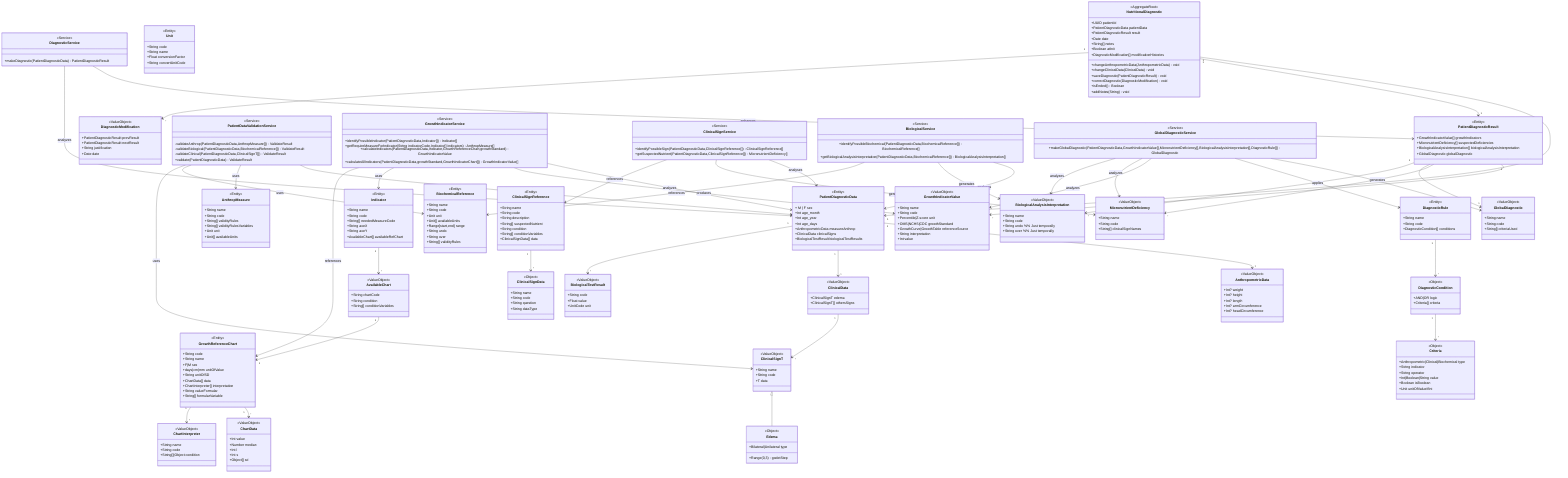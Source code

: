 classDiagram 
 %% Aggregate Root 
 class NutritionalDiagnostic {
    <<AggregateRoot>>
    +UUID patientId
    +PatientDiagnosticData patientData
    +PatientDiagnosticResult result
    +Date date
    +String[] notes
    +Boolean atInit
    +DiagnosticModification[] modificationHistories
    +changeAnthropometricData(AnthropometricData) void
    +changeClinicalData(ClinicalData) void
    +saveDiagnostic(PatientDiagnosticResult) void
    +correctDiagnostic(DiagnosticModification) void
    +isEnded() Boolean
    +addNotes(String) void 
 }
 %% Entities
 class PatientDiagnosticData {
    <<Entity>>
    + M | F sex
    +Int age_month
    +Int age_year
    +Int age_days
    +AnthropometricData measureAnthrop
    +ClinicalData clinicalSigns
    +BiologicalTestResult biologicalTestResults 
 }
 class PatientDiagnosticResult {
    <<Entity>>
    +GrowthIndicatorValue[] growthIndicators
    +MicronutrientDeficiency[] suspectedDeficiencies
    +BiologicalAnalysisInterpretation[] biologicalAnalysisInterpretation
    +GlobalDiagnostic globalDiagnostic
 }
 %% Value Object 
 class AnthropometricData {
    <<ValueObject>>
    +Int? weight
    +Int? height
    +Int? length
    +Int? armCircumference 
    +Int? headCircumference
 }
 class ClinicalData {
    <<ValueObject>>
    +ClinicalSignT edema
    +ClinicalSignT[] othersSigns
 }
 class ClinicalSignT{
    <<ValueObject>>
    +String name
    +String code 
    +T data
 }
 class Edema {
    <<Object>>
    +Bilateral|Unilateral type
    +Range(0,3) godetStep
 }
 class BiologicalTestResult {
    <<ValueObject>>
    +String code 
    +Float value
    +UnitCode unit
 }

 class GrowthIndicatorValue {
    <<ValueObject>>
    +String name
    +String code
    +Percentile|Z-score unit
    +OMS|NCHS|CDC growthStandard
    +GrowthCurve|GrowthTable referenceSource
    +String interpretation
    +Int value
 }
 class MicronutrientDeficiency {
    <<ValueObject>>
    +String name
    +String code
    +String[] clinicalSignNames
 }
class BiologicalAnalysisInterpretation {
    <<ValueObject>>
    +String name
    +String code
    +String undo %% Just temporally
    +String over %% Just temporally
}
class GlobalDiagnostic{
    <<ValueObject>>
    +String name
    +String code
    +String[] criteriaUsed
}
class DiagnosticModification {
  <<ValueObject>>
  +PatientDiagnosticResult prevResult
  +PatientDiagnosticResult nextResult
  +String justification
  +Date date
}

%% Reference Data Models
class GrowthReferenceChart {
    <<Entity>>
    +String code 
    +String name
    +F|M sex
   +days|cm|mm unitOfValue
    +String unitOfSD
    +ChartData[] data
    +ChartInterpreter[] interpretation
    +String valueFormular
    +String[] formularVariable

}
class ChartData {
    <<ValueObject>>
    +Int value
    +Number median
    +Int l
    +Int s
    +Object[] sd
  
}
class Indicator {
    <<Entity>>
    +String name
    +String code 
    +String[] neededMeasureCode
    +String axeX
    +String axeY
    +AvailableChart[] availableRefChart
}
class AvailableChart {
   <<ValueObject>>
   +String chartCode 
   +String condition
   +String[] conditionVariables
}
class ChartInterpreter {
    <<ValueObject>>
    +String name
    +String code
    +String[]|Object condition
}
class AnthropMeasure {
<<Entity>>
 +String name
 +String code 
 +String[] validityRules
 +String[] validityRulesVariables
 +Unit unit
 +Unit[] availableUnits 
}
class ClinicalSignReference {
   <<Entity>>
   +String name
   +String code
   +String description
   +String[] suspectedNutrient
   +String condition
   +String[] conditionVariables
   +ClinicalSignData[] data
}

class ClinicalSignData {
   <<Object>>
   +String name
   +String code
   +String question
   +String dataType
}

class DiagnosticRule{
   <<Entity>>
   +String name
   +String code
   +DiagnosticCondition[] conditions
}
class DiagnosticCondition {
   <<Object>>
   +AND|OR logic
   +Criteria[] criteria
}
class Criteria {
   <<Object>>
   +Anthropometric|Clinical|Biochemical type
   +String indicator
   +String operator
   +Int|Boolean|String value
   +Boolean isBoolean
   +Unit unitOfValueIfInt
}
%%  je suis entrains d'opter pour l'autre maniere de faire avec des condition sous forme de string 
class BiochemicalReference {
   <<Entity>>
   +String name
   +String code
   +Unit unit
   +Unit[] availableUnits
   +Range[start,end] range
   +String undo
   +String over
   +String[] validityRules
}
%% /**
%%  * Cette entitie en vrai a besoins d'un ajustement puisque les donnes biochimique on des plages differentes pour l'age et le sex donc je dois creer une condition dans un value object et cette value object
%%  * poura contenir la conditon , la plage , et les bornes de la pages doivent etre marquer pour bien differencier le plus/moin unique .
%%  */
class Unit {
<<Entity>>
+String code
+String name 
+Float conversionFactor
+String convertUnitCode
}
 %% Services
class PatientDataValidationService {
   <<Service>>
   -validateAnthrop(PatientDiagnosticData,AnthropMeasure[]) ValidateResult
   -validateBiological(PatientDiagnosticData,BiochemicalReference[]) ValidateResult
   -validateClinical(PatientDiagnosticData,ClinicalSignT[]) ValidateResult
   +validate(PatientDiagnosticData) ValidateResult 
}
class GrowthIndicatorService{
   <<Service>>
   +identifyPossibleIndicator(PatientDiagnosticData,Indicator[]) Indicator[]
   +getRequireMeasureForIndicator(String indicatorCode,Indicator[] indicators) AnthropMeasure[]
   +calculateIndicators(PatientDiagnosticData,Indicator,GrowthReferenceChart,growthStandard) GrowthIndicatorValue
   +calculateAllIndicators(PatientDiagnosticData,growthStandard,GrowthIndicatorChart[]) GrowthIndicatorValue[]
}
class ClinicalSignService {
   <<Service>>
   +identifyPossibleSign(PatientDiagnosticData,ClinicalSignReference[]) ClinicalSignReference[]
   +getSuspectedNutrient(PatientDiagnosticData,ClinicalSignReference[]) MicronutrientDeficiency[]
}
class BiologicalService {
   <<Service>>
   +identifyPossibleBiochemical(PatientDiagnosticData,BiochemicalReference[]) BiochemicalReference[]
   +getBiologicalAnalysisInterpretation(PatientDiagnosticData,BiochemicalReference[]) BiologicalAnalysisInterpretation[]
}
class GlobalDiagnosticService {
   <<Service>>
   +makeGlobalDiagnostic(PatientDiagnosticData,GrowthIndicatorValue[],MicronutrientDeficiency[],BiologicalAnalysisInterpretation[],DiagnosticRule[]) GlobalDiagnostic

   }
class DiagnosticService {
  <<Service>>
  +makeDiagnostic(PatientDiagnosticData) PatientDiagnosticResult
}
%% Relationships
   %% AggregateRoot
   NutritionalDiagnostic "1"--> "1" PatientDiagnosticData
   NutritionalDiagnostic "1" --> "1" PatientDiagnosticResult
   NutritionalDiagnostic "1" --> "*" DiagnosticModification
   
   %% Entities
   PatientDiagnosticData "1" --> "1" AnthropometricData
   PatientDiagnosticData "1" --> "1" ClinicalData
   PatientDiagnosticData "1" --> "*" BiologicalTestResult

   ClinicalData "1" --> "*" ClinicalSignT
   ClinicalSignT <|-- Edema

   PatientDiagnosticResult "1" --> "*" GrowthIndicatorValue
   PatientDiagnosticResult "1" --> "*" MicronutrientDeficiency
   PatientDiagnosticResult "1" --> "1" GlobalDiagnostic
   PatientDiagnosticResult "1" --> "*" BiologicalAnalysisInterpretation

   GrowthReferenceChart "1" --> "*" ChartData
   GrowthReferenceChart "1" --> "*" ChartInterpreter
   AvailableChart "1" --> "1" GrowthReferenceChart
   Indicator "1" --> "*" AvailableChart
   ClinicalSignReference "1" --> "*" ClinicalSignData 
   DiagnosticRule "1" --> "*" DiagnosticCondition
   DiagnosticCondition "1" --> "*" Criteria

   %% Services 
   PatientDataValidationService --> PatientDiagnosticData: validates
   PatientDataValidationService --> AnthropMeasure: uses
   PatientDataValidationService --> BiochemicalReference: uses
   PatientDataValidationService --> ClinicalSignT: uses

   GrowthIndicatorService --> PatientDiagnosticData: analyzes
   GrowthIndicatorService --> GrowthIndicatorValue: produces

   ClinicalSignService --> PatientDiagnosticData: analyses
   ClinicalSignService --> MicronutrientDeficiency: generates

   BiologicalService --> PatientDiagnosticData: analyzes
   BiologicalService --> BiologicalAnalysisInterpretation: generates

   GlobalDiagnosticService --> GlobalDiagnostic: generates

   DiagnosticService --> PatientDiagnosticResult: enhances
   DiagnosticService --> PatientDiagnosticData: analyzes

   GrowthIndicatorService --> Indicator: uses
   GrowthIndicatorService --> GrowthReferenceChart: references
   ClinicalSignService --> ClinicalSignReference: references
   BiologicalService --> BiochemicalReference: references


   GlobalDiagnosticService --> DiagnosticRule: applies
   GlobalDiagnosticService --> GrowthIndicatorValue: analyzes
   GlobalDiagnosticService --> MicronutrientDeficiency: analyzes
   GlobalDiagnosticService --> BiologicalAnalysisInterpretation: analyzes
